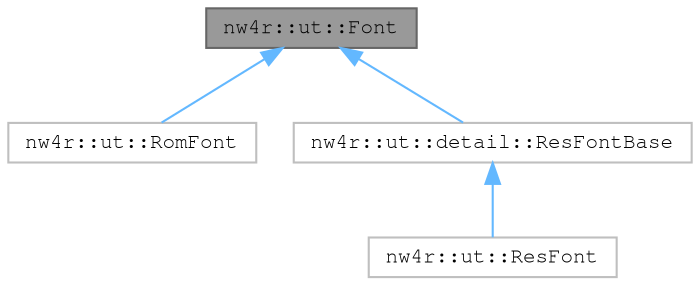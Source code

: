 digraph "nw4r::ut::Font"
{
 // LATEX_PDF_SIZE
  bgcolor="transparent";
  edge [fontname=FreeMono,fontsize=10,labelfontname=FreeMono,labelfontsize=10];
  node [fontname=FreeMono,fontsize=10,shape=box,height=0.2,width=0.4];
  Node1 [label="nw4r::ut::Font",height=0.2,width=0.4,color="gray40", fillcolor="grey60", style="filled", fontcolor="black",tooltip=" "];
  Node1 -> Node2 [dir="back",color="steelblue1",style="solid"];
  Node2 [label="nw4r::ut::RomFont",height=0.2,width=0.4,color="grey75", fillcolor="white", style="filled",URL="$structnw4r_1_1ut_1_1_rom_font.html",tooltip=" "];
  Node1 -> Node3 [dir="back",color="steelblue1",style="solid"];
  Node3 [label="nw4r::ut::detail::ResFontBase",height=0.2,width=0.4,color="grey75", fillcolor="white", style="filled",URL="$structnw4r_1_1ut_1_1detail_1_1_res_font_base.html",tooltip=" "];
  Node3 -> Node4 [dir="back",color="steelblue1",style="solid"];
  Node4 [label="nw4r::ut::ResFont",height=0.2,width=0.4,color="grey75", fillcolor="white", style="filled",URL="$structnw4r_1_1ut_1_1_res_font.html",tooltip=" "];
}
